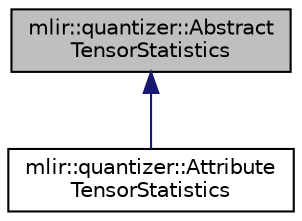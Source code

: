 digraph "mlir::quantizer::AbstractTensorStatistics"
{
  bgcolor="transparent";
  edge [fontname="Helvetica",fontsize="10",labelfontname="Helvetica",labelfontsize="10"];
  node [fontname="Helvetica",fontsize="10",shape=record];
  Node0 [label="mlir::quantizer::Abstract\lTensorStatistics",height=0.2,width=0.4,color="black", fillcolor="grey75", style="filled", fontcolor="black"];
  Node0 -> Node1 [dir="back",color="midnightblue",fontsize="10",style="solid",fontname="Helvetica"];
  Node1 [label="mlir::quantizer::Attribute\lTensorStatistics",height=0.2,width=0.4,color="black",URL="$classmlir_1_1quantizer_1_1AttributeTensorStatistics.html",tooltip="Wraps an MLIR Attribute and returns statistics about it. "];
}
